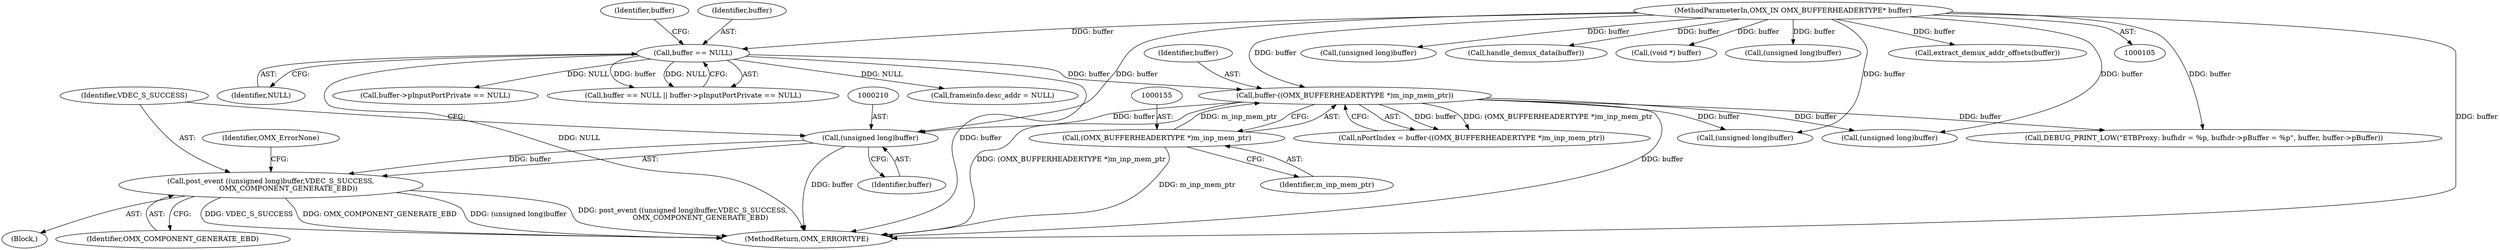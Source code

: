 digraph "0_Android_5b82f4f90c3d531313714df4b936f92fb0ff15cf_0@pointer" {
"1000209" [label="(Call,(unsigned long)buffer)"];
"1000152" [label="(Call,buffer-((OMX_BUFFERHEADERTYPE *)m_inp_mem_ptr))"];
"1000137" [label="(Call,buffer == NULL)"];
"1000107" [label="(MethodParameterIn,OMX_IN OMX_BUFFERHEADERTYPE* buffer)"];
"1000154" [label="(Call,(OMX_BUFFERHEADERTYPE *)m_inp_mem_ptr)"];
"1000208" [label="(Call,post_event ((unsigned long)buffer,VDEC_S_SUCCESS,\n                OMX_COMPONENT_GENERATE_EBD))"];
"1000139" [label="(Identifier,NULL)"];
"1000870" [label="(Call,(unsigned long)buffer)"];
"1000437" [label="(Call,handle_demux_data(buffer))"];
"1000367" [label="(Call,(void *) buffer)"];
"1000137" [label="(Call,buffer == NULL)"];
"1000212" [label="(Identifier,VDEC_S_SUCCESS)"];
"1000194" [label="(Call,(unsigned long)buffer)"];
"1000215" [label="(Identifier,OMX_ErrorNone)"];
"1000205" [label="(Block,)"];
"1000213" [label="(Identifier,OMX_COMPONENT_GENERATE_EBD)"];
"1000140" [label="(Call,buffer->pInputPortPrivate == NULL)"];
"1000884" [label="(Call,(unsigned long)buffer)"];
"1000142" [label="(Identifier,buffer)"];
"1000156" [label="(Identifier,m_inp_mem_ptr)"];
"1000290" [label="(Call,DEBUG_PRINT_LOW(\"ETBProxy: bufhdr = %p, bufhdr->pBuffer = %p\", buffer, buffer->pBuffer))"];
"1000136" [label="(Call,buffer == NULL || buffer->pInputPortPrivate == NULL)"];
"1000138" [label="(Identifier,buffer)"];
"1000211" [label="(Identifier,buffer)"];
"1000153" [label="(Identifier,buffer)"];
"1000107" [label="(MethodParameterIn,OMX_IN OMX_BUFFERHEADERTYPE* buffer)"];
"1000461" [label="(Call,frameinfo.desc_addr = NULL)"];
"1000154" [label="(Call,(OMX_BUFFERHEADERTYPE *)m_inp_mem_ptr)"];
"1000430" [label="(Call,extract_demux_addr_offsets(buffer))"];
"1000908" [label="(MethodReturn,OMX_ERRORTYPE)"];
"1000152" [label="(Call,buffer-((OMX_BUFFERHEADERTYPE *)m_inp_mem_ptr))"];
"1000276" [label="(Call,(unsigned long)buffer)"];
"1000209" [label="(Call,(unsigned long)buffer)"];
"1000150" [label="(Call,nPortIndex = buffer-((OMX_BUFFERHEADERTYPE *)m_inp_mem_ptr))"];
"1000208" [label="(Call,post_event ((unsigned long)buffer,VDEC_S_SUCCESS,\n                OMX_COMPONENT_GENERATE_EBD))"];
"1000209" -> "1000208"  [label="AST: "];
"1000209" -> "1000211"  [label="CFG: "];
"1000210" -> "1000209"  [label="AST: "];
"1000211" -> "1000209"  [label="AST: "];
"1000212" -> "1000209"  [label="CFG: "];
"1000209" -> "1000908"  [label="DDG: buffer"];
"1000209" -> "1000208"  [label="DDG: buffer"];
"1000152" -> "1000209"  [label="DDG: buffer"];
"1000107" -> "1000209"  [label="DDG: buffer"];
"1000152" -> "1000150"  [label="AST: "];
"1000152" -> "1000154"  [label="CFG: "];
"1000153" -> "1000152"  [label="AST: "];
"1000154" -> "1000152"  [label="AST: "];
"1000150" -> "1000152"  [label="CFG: "];
"1000152" -> "1000908"  [label="DDG: buffer"];
"1000152" -> "1000908"  [label="DDG: (OMX_BUFFERHEADERTYPE *)m_inp_mem_ptr"];
"1000152" -> "1000150"  [label="DDG: buffer"];
"1000152" -> "1000150"  [label="DDG: (OMX_BUFFERHEADERTYPE *)m_inp_mem_ptr"];
"1000137" -> "1000152"  [label="DDG: buffer"];
"1000107" -> "1000152"  [label="DDG: buffer"];
"1000154" -> "1000152"  [label="DDG: m_inp_mem_ptr"];
"1000152" -> "1000194"  [label="DDG: buffer"];
"1000152" -> "1000276"  [label="DDG: buffer"];
"1000152" -> "1000290"  [label="DDG: buffer"];
"1000137" -> "1000136"  [label="AST: "];
"1000137" -> "1000139"  [label="CFG: "];
"1000138" -> "1000137"  [label="AST: "];
"1000139" -> "1000137"  [label="AST: "];
"1000142" -> "1000137"  [label="CFG: "];
"1000136" -> "1000137"  [label="CFG: "];
"1000137" -> "1000908"  [label="DDG: NULL"];
"1000137" -> "1000908"  [label="DDG: buffer"];
"1000137" -> "1000136"  [label="DDG: buffer"];
"1000137" -> "1000136"  [label="DDG: NULL"];
"1000107" -> "1000137"  [label="DDG: buffer"];
"1000137" -> "1000140"  [label="DDG: NULL"];
"1000137" -> "1000461"  [label="DDG: NULL"];
"1000107" -> "1000105"  [label="AST: "];
"1000107" -> "1000908"  [label="DDG: buffer"];
"1000107" -> "1000194"  [label="DDG: buffer"];
"1000107" -> "1000276"  [label="DDG: buffer"];
"1000107" -> "1000290"  [label="DDG: buffer"];
"1000107" -> "1000367"  [label="DDG: buffer"];
"1000107" -> "1000430"  [label="DDG: buffer"];
"1000107" -> "1000437"  [label="DDG: buffer"];
"1000107" -> "1000870"  [label="DDG: buffer"];
"1000107" -> "1000884"  [label="DDG: buffer"];
"1000154" -> "1000156"  [label="CFG: "];
"1000155" -> "1000154"  [label="AST: "];
"1000156" -> "1000154"  [label="AST: "];
"1000154" -> "1000908"  [label="DDG: m_inp_mem_ptr"];
"1000208" -> "1000205"  [label="AST: "];
"1000208" -> "1000213"  [label="CFG: "];
"1000212" -> "1000208"  [label="AST: "];
"1000213" -> "1000208"  [label="AST: "];
"1000215" -> "1000208"  [label="CFG: "];
"1000208" -> "1000908"  [label="DDG: (unsigned long)buffer"];
"1000208" -> "1000908"  [label="DDG: post_event ((unsigned long)buffer,VDEC_S_SUCCESS,\n                OMX_COMPONENT_GENERATE_EBD)"];
"1000208" -> "1000908"  [label="DDG: VDEC_S_SUCCESS"];
"1000208" -> "1000908"  [label="DDG: OMX_COMPONENT_GENERATE_EBD"];
}
